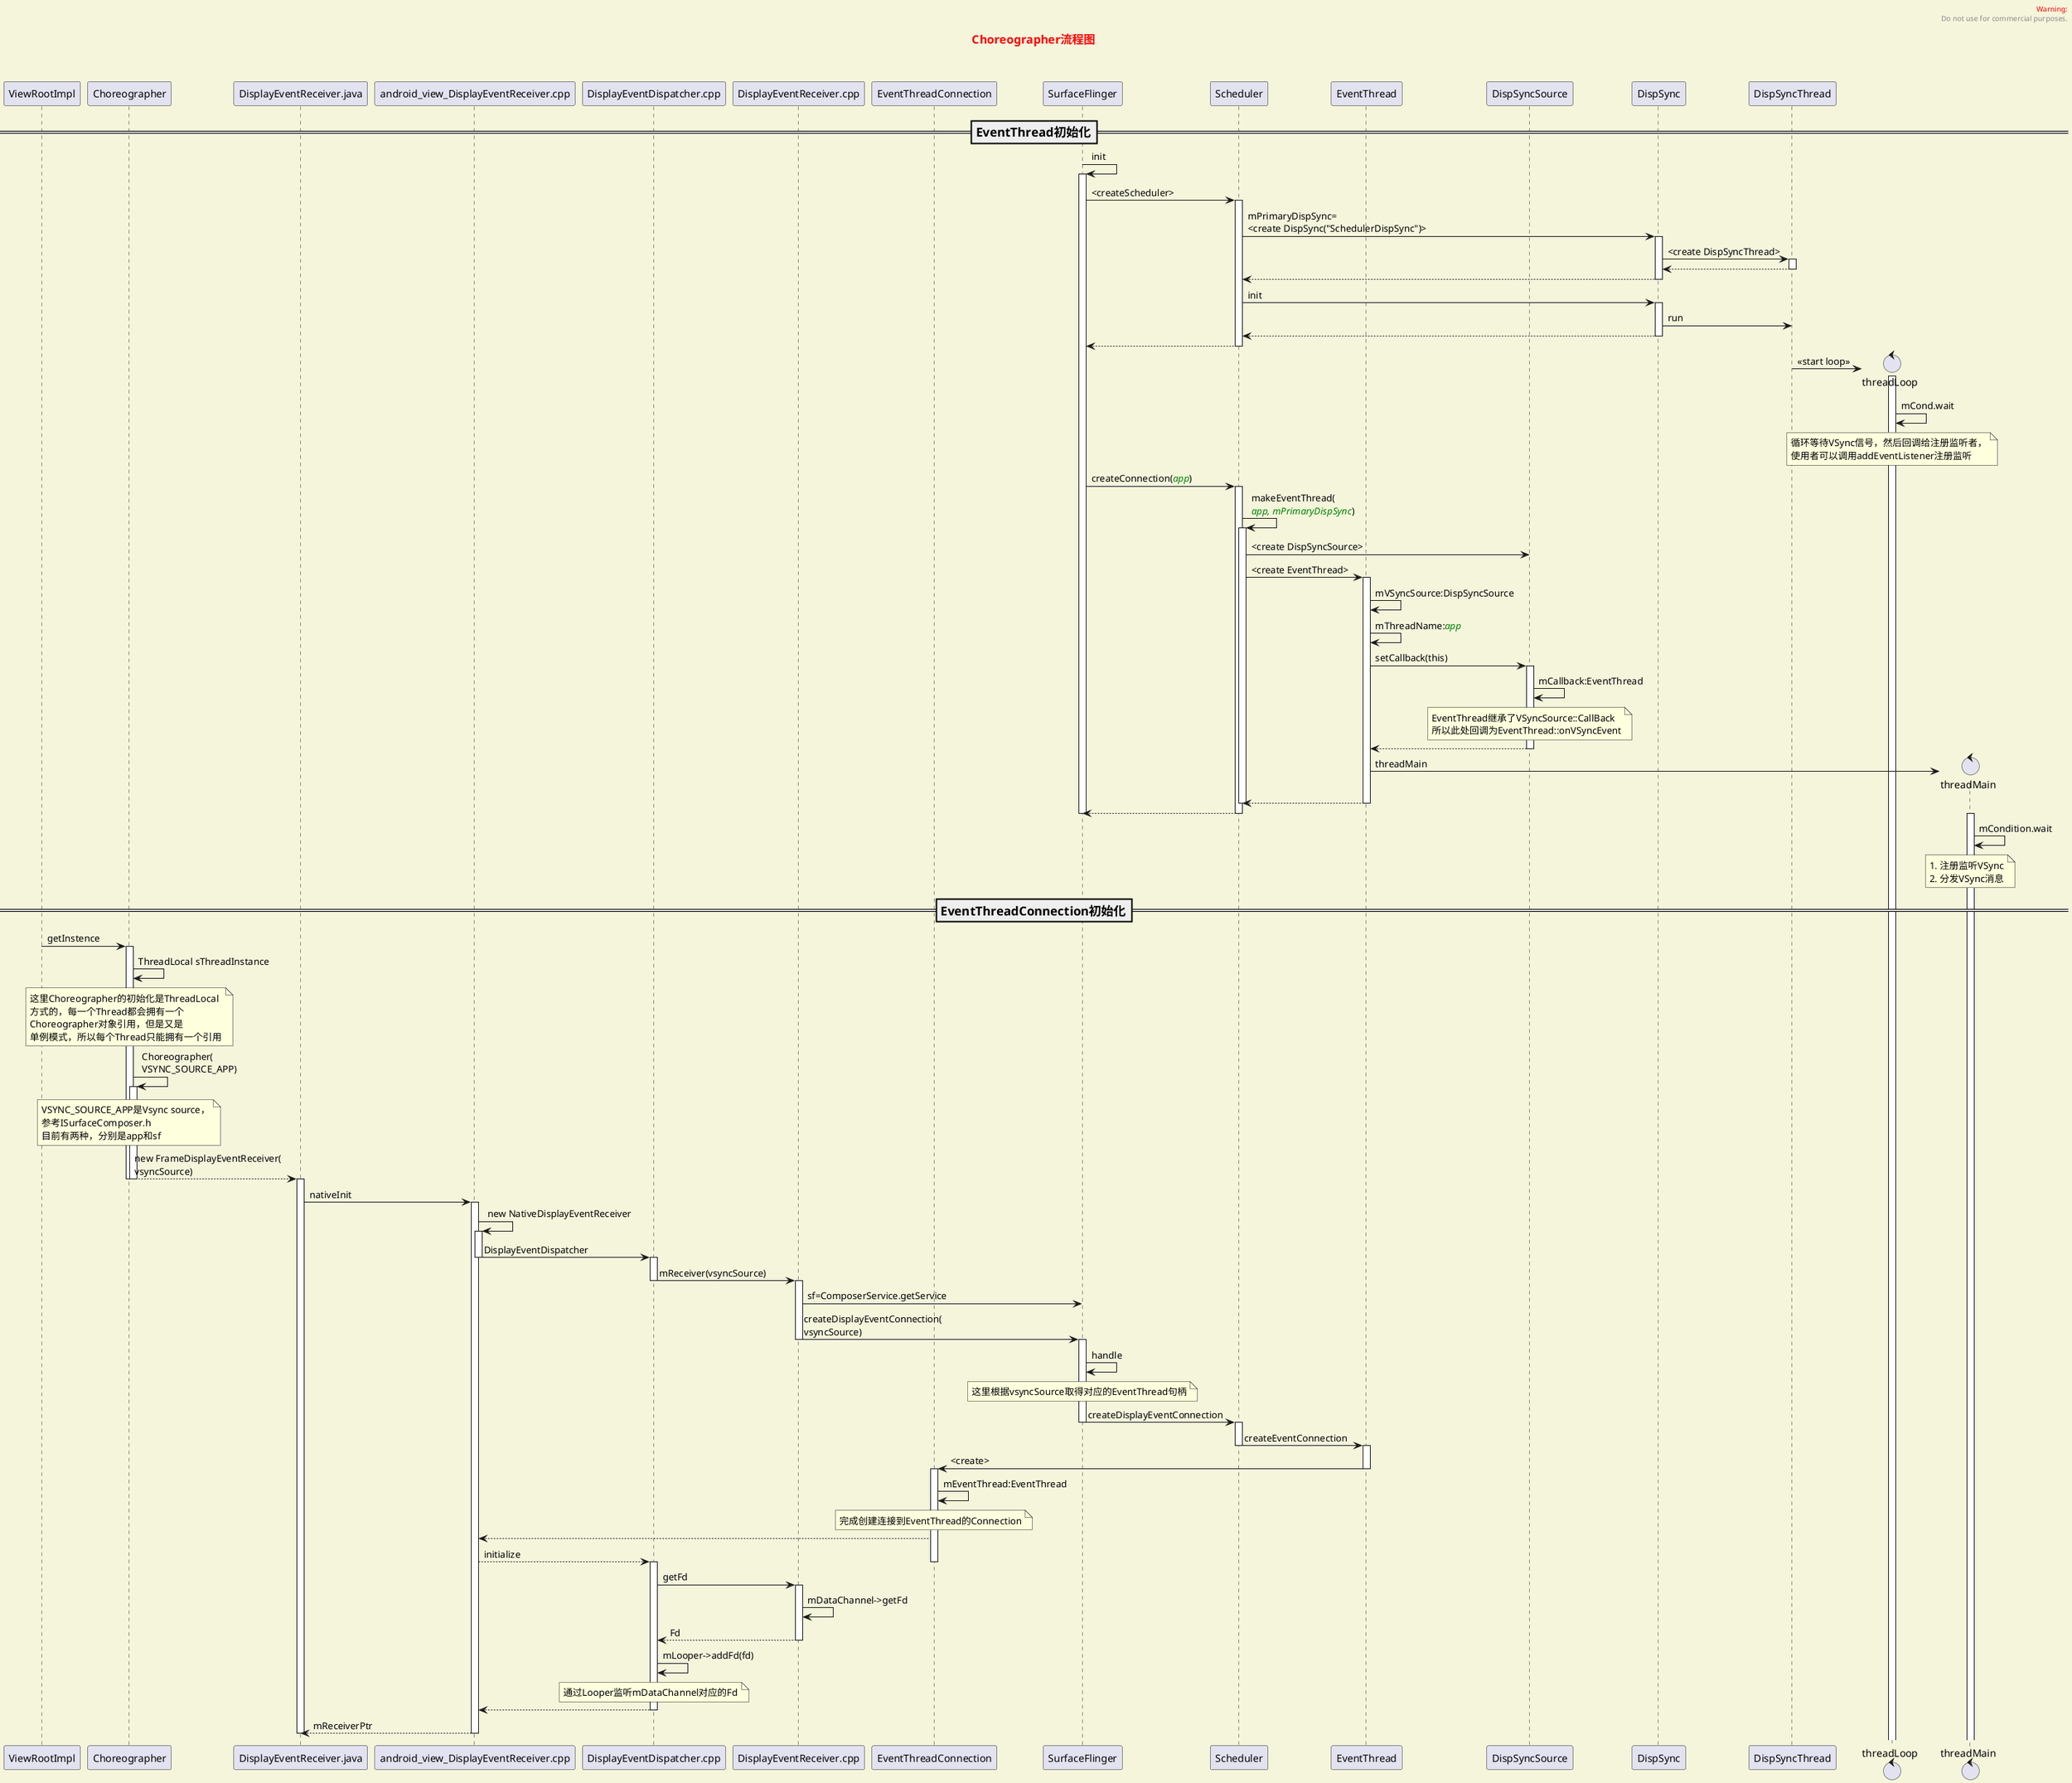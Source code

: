 @startuml
title
<font color=red size=16>Choreographer流程图</font>

endtitle

header
<font color=red>Warning:</font>
Do not use for commercial purposes.
endheader
skinparam backgroundcolor Beige

participant ViewRootImpl as VRI
participant Choreographer as Ch
participant DisplayEventReceiver.java as DER
participant android_view_DisplayEventReceiver.cpp as avD
participant DisplayEventDispatcher.cpp as DED
participant DisplayEventReceiver.cpp as DERc
participant EventThreadConnection as ETC
participant SurfaceFlinger as SF
participant Scheduler as Sc
participant EventThread as ET
participant DispSyncSource as DSS
participant DispSync as DS
participant DispSyncThread as DST

===EventThread初始化==
SF -> SF : init
activate SF
SF -> Sc : <createScheduler>
activate Sc
Sc -> DS : mPrimaryDispSync=\n<create DispSync("SchedulerDispSync")>
activate DS
DS -> DST : <create DispSyncThread>
activate DST
DST --> DS
deactivate DST
DS --> Sc
deactivate DS
Sc -> DS : init
activate DS
DS -> DST : run
DS --> Sc
deactivate DS
Sc --> SF
deactivate Sc
create control threadLoop
DST -> threadLoop : <<start loop>>
activate threadLoop
threadLoop -> threadLoop : mCond.wait
note over threadLoop
循环等待VSync信号，然后回调给注册监听者，
使用者可以调用addEventListener注册监听
end note

SF -> Sc : createConnection(//<color green>app//)
activate Sc
Sc -> Sc : makeEventThread(\n//<color green>app, mPrimaryDispSync//)
activate Sc
Sc -> DSS : <create DispSyncSource>
Sc -> ET : <create EventThread>
activate ET
'初始化EventThread，循环处理信号请求和信号上报
ET -> ET : mVSyncSource:DispSyncSource
ET -> ET : mThreadName://<color green>app//
ET -> DSS : setCallback(this)
activate DSS
DSS -> DSS : mCallback:EventThread
note over DSS
EventThread继承了VSyncSource::CallBack
所以此处回调为EventThread::onVSyncEvent
end note
DSS --> ET
deactivate DSS
create control threadMain
ET -> threadMain : threadMain
ET --> Sc
deactivate ET
deactivate Sc
Sc --> SF
deactivate Sc
deactivate SF
activate threadMain
threadMain -> threadMain : mCondition.wait
note over threadMain
1. 注册监听VSync
2. 分发VSync消息
end note

===EventThreadConnection初始化==
'Choreographer初始化
VRI -> Ch : getInstence
activate Ch
Ch -> Ch : ThreadLocal sThreadInstance
note over Ch
这里Choreographer的初始化是ThreadLocal
方式的，每一个Thread都会拥有一个
Choreographer对象引用，但是又是
单例模式，所以每个Thread只能拥有一个引用
end note
Ch -> Ch : Choreographer(\nVSYNC_SOURCE_APP)
activate Ch
note over Ch
VSYNC_SOURCE_APP是Vsync source，
参考ISurfaceComposer.h
目前有两种，分别是app和sf
end note
Ch --> DER : new FrameDisplayEventReceiver(\nvsyncSource)
deactivate Ch
deactivate Ch
activate DER
DER -> avD : nativeInit
activate avD
avD -> avD : new NativeDisplayEventReceiver
activate avD
avD -> DED : DisplayEventDispatcher
deactivate avD
activate DED
DED -> DERc : mReceiver(vsyncSource)
deactivate DED
activate DERc
DERc -> SF : sf=ComposerService.getService
DERc -> SF : createDisplayEventConnection(\nvsyncSource)
deactivate DERc
activate SF
SF -> SF: handle
note over SF
这里根据vsyncSource取得对应的EventThread句柄
end note
SF -> Sc : createDisplayEventConnection
deactivate SF
activate Sc
Sc -> ET: createEventConnection
deactivate Sc
activate ET
ET -> ETC : <create>
deactivate ET
activate ETC
ETC -> ETC : mEventThread:EventThread
note over ETC
完成创建连接到EventThread的Connection
end note
ETC --> avD
avD --> DED : initialize
deactivate ETC
'初始化DisplayEventDispatcher，创建监听VSync信号的looper
activate DED
DED -> DERc : getFd
activate DERc
DERc -> DERc : mDataChannel->getFd
DERc --> DED : Fd
deactivate DERc
DED -> DED : mLooper->addFd(fd)
note over DED
通过Looper监听mDataChannel对应的Fd
end note
DED --> avD
deactivate DED
avD --> DER: mReceiverPtr
deactivate avD
deactivate DER

@enduml